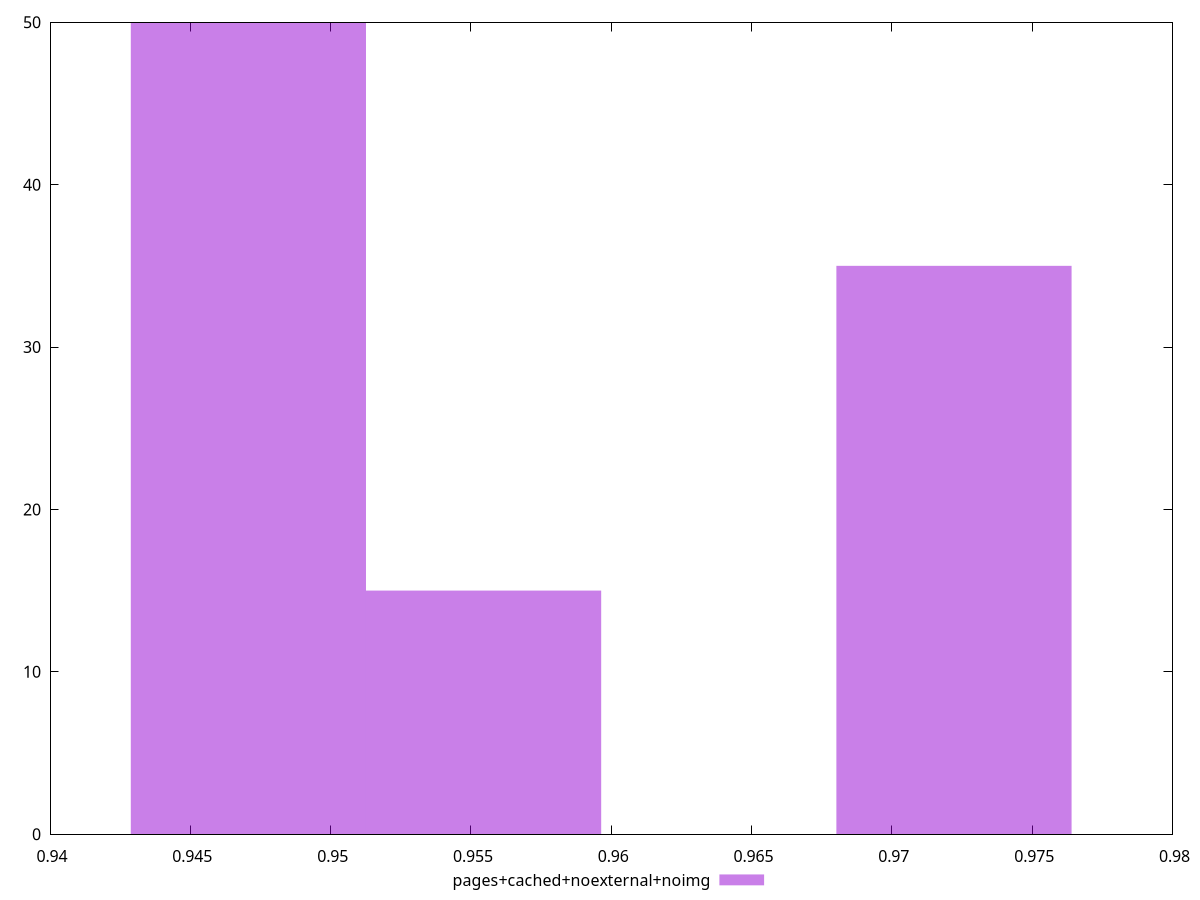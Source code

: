 $_pagesCachedNoexternalNoimg <<EOF
0.9722129976498917 35
0.9470695580554979 50
0.9554507045869625 15
EOF
set key outside below
set terminal pngcairo
set output "report_00006_2020-11-02T20-21-41.718Z/first-contentful-paint/pages+cached+noexternal+noimg//hist.png"
set yrange [0:50]
set boxwidth 0.008381146531464583
set style fill transparent solid 0.5 noborder
plot $_pagesCachedNoexternalNoimg title "pages+cached+noexternal+noimg" with boxes ,